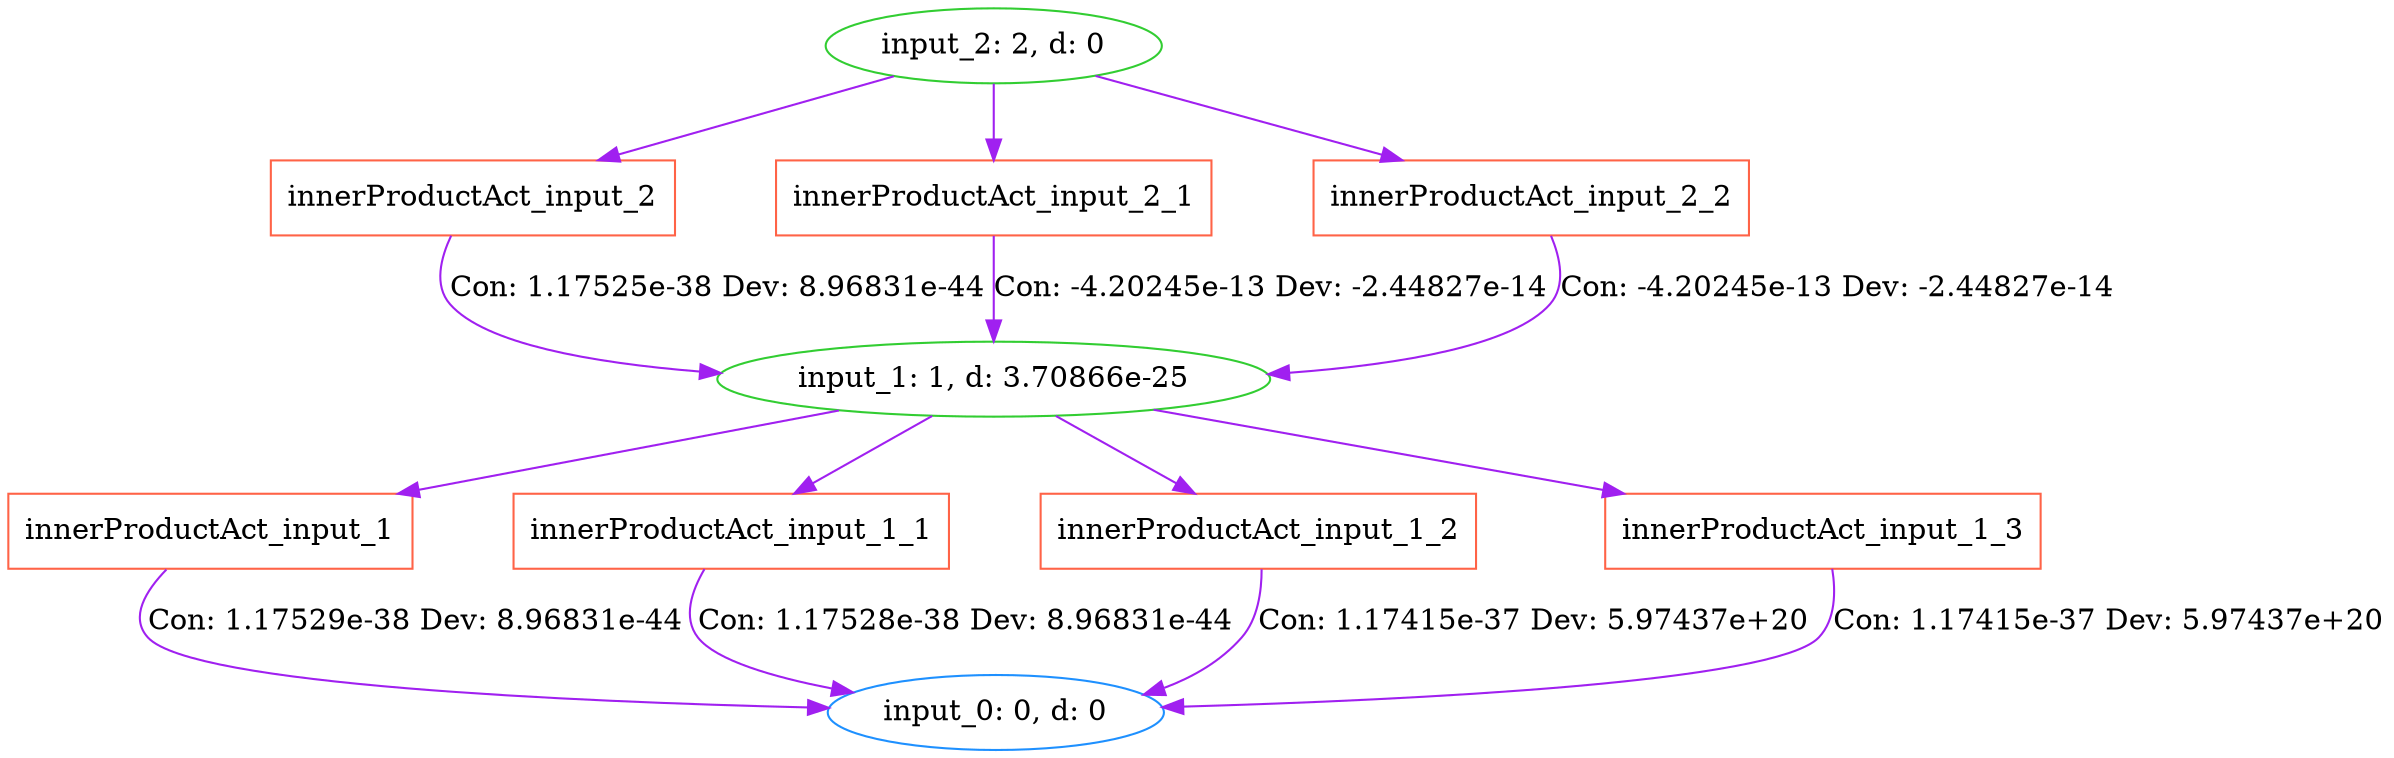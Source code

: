digraph G {
0 [label="input_0: 0, d: 0", shape=oval, color=dodgerblue];
1 [label="input_1: 1, d: 3.70866e-25", shape=oval, color=limegreen];
2 [label="innerProductAct_input_1", shape=box, color=tomato];
3 [label="innerProductAct_input_1_1", shape=box, color=tomato];
4 [label="innerProductAct_input_1_2", shape=box, color=tomato];
5 [label="innerProductAct_input_1_3", shape=box, color=tomato];
6 [label="input_2: 2, d: 0", shape=oval, color=limegreen];
7 [label="innerProductAct_input_2", shape=box, color=tomato];
8 [label="innerProductAct_input_2_1", shape=box, color=tomato];
9 [label="innerProductAct_input_2_2", shape=box, color=tomato];
1->2  [color=purple]
 [label=""];
2->0  [color=purple]
 [label="Con: 1.17529e-38 Dev: 8.96831e-44"];
1->3  [color=purple]
 [label=""];
3->0  [color=purple]
 [label="Con: 1.17528e-38 Dev: 8.96831e-44"];
1->4  [color=purple]
 [label=""];
4->0  [color=purple]
 [label="Con: 1.17415e-37 Dev: 5.97437e+20"];
1->5  [color=purple]
 [label=""];
5->0  [color=purple]
 [label="Con: 1.17415e-37 Dev: 5.97437e+20"];
6->7  [color=purple]
 [label=""];
7->1  [color=purple]
 [label="Con: 1.17525e-38 Dev: 8.96831e-44"];
6->8  [color=purple]
 [label=""];
8->1  [color=purple]
 [label="Con: -4.20245e-13 Dev: -2.44827e-14"];
6->9  [color=purple]
 [label=""];
9->1  [color=purple]
 [label="Con: -4.20245e-13 Dev: -2.44827e-14"];
}
